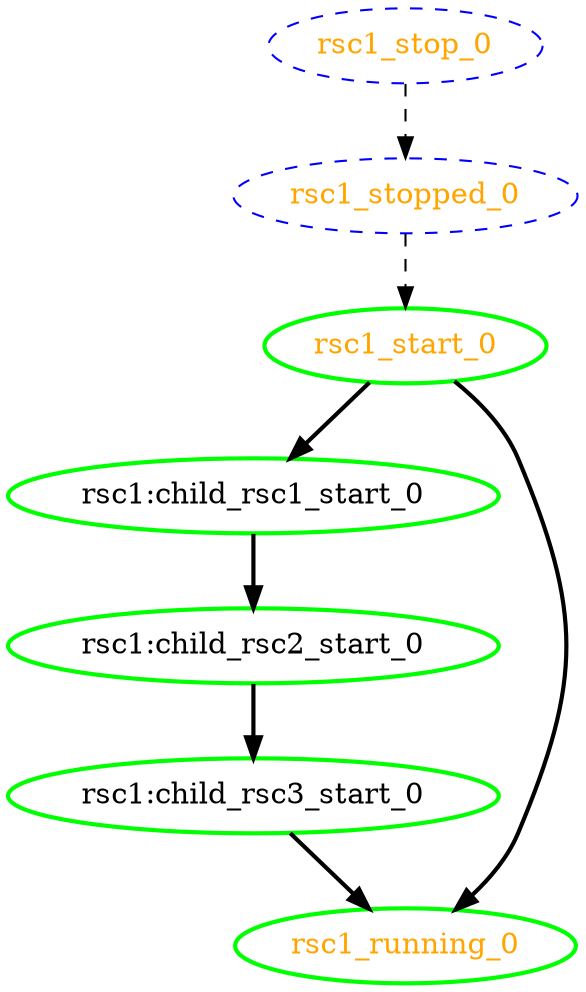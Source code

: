 digraph "g" {
	size = "30,30"
"rsc1:child_rsc1_start_0" [ tooltip="node1" style=bold color="green" fontcolor="black" ]
"rsc1:child_rsc2_start_0" [ tooltip="node1" style=bold color="green" fontcolor="black" ]
"rsc1:child_rsc3_start_0" [ tooltip="node1" style=bold color="green" fontcolor="black" ]
"rsc1_start_0" [ tooltip="" style=bold color="green" fontcolor="orange" ]
"rsc1_running_0" [ tooltip="" style=bold color="green" fontcolor="orange" ]
"rsc1_stop_0" [ style="dashed" color="blue" fontcolor="orange" ]
"rsc1_stopped_0" [ style="dashed" color="blue" fontcolor="orange" ]
"rsc1_start_0" -> "rsc1:child_rsc1_start_0" [ style = bold]
"rsc1:child_rsc1_start_0" -> "rsc1:child_rsc2_start_0" [ style = bold]
"rsc1:child_rsc2_start_0" -> "rsc1:child_rsc3_start_0" [ style = bold]
"rsc1_stopped_0" -> "rsc1_start_0" [ style = dashed]
"rsc1:child_rsc3_start_0" -> "rsc1_running_0" [ style = bold]
"rsc1_start_0" -> "rsc1_running_0" [ style = bold]
"rsc1_stop_0" -> "rsc1_stopped_0" [ style = dashed]
}

